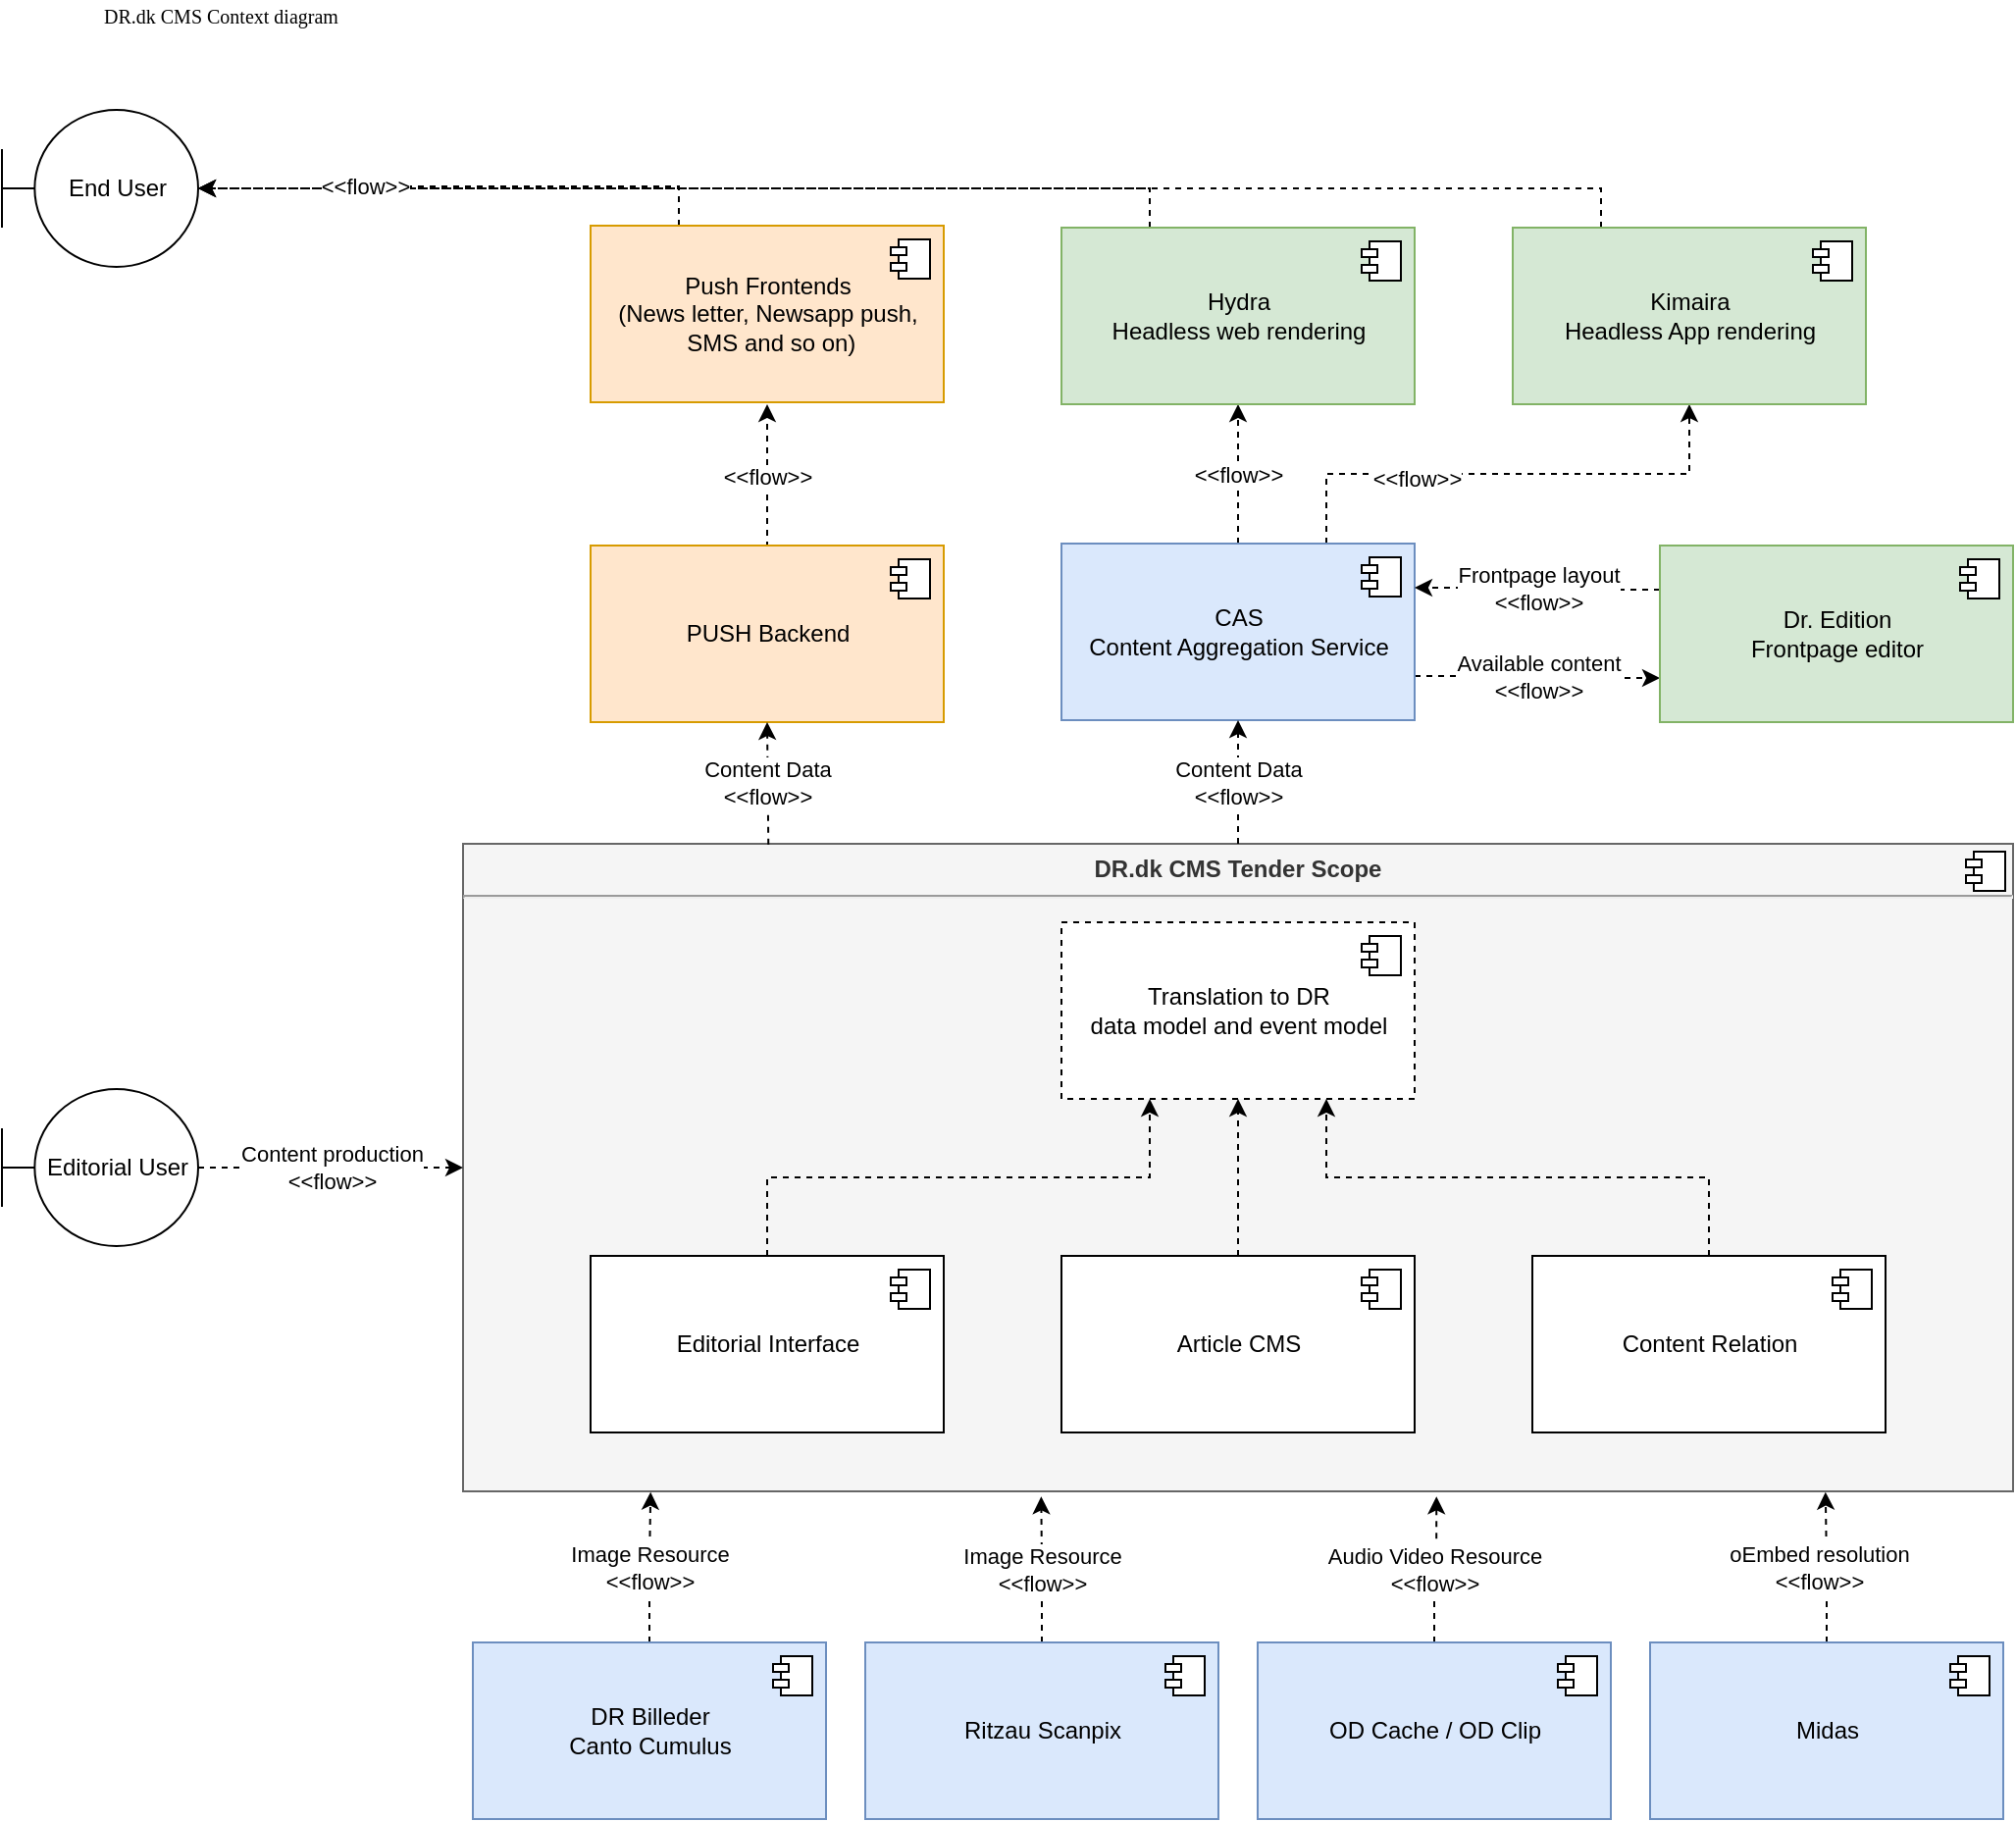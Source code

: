 <mxfile version="17.4.0" type="github">
  <diagram name="Page-1" id="b5b7bab2-c9e2-2cf4-8b2a-24fd1a2a6d21">
    <mxGraphModel dx="1778" dy="921" grid="1" gridSize="10" guides="1" tooltips="1" connect="1" arrows="1" fold="1" page="1" pageScale="1" pageWidth="827" pageHeight="1169" background="none" math="0" shadow="0">
      <root>
        <mxCell id="0" />
        <mxCell id="1" parent="0" />
        <mxCell id="6e0c8c40b5770093-58" style="rounded=0;html=1;dashed=1;labelBackgroundColor=none;startFill=0;endArrow=open;endFill=0;endSize=10;fontFamily=Verdana;fontSize=10;entryX=0.592;entryY=0.2;entryPerimeter=0;edgeStyle=elbowEdgeStyle;" parent="1" target="6e0c8c40b5770093-11" edge="1">
          <mxGeometry relative="1" as="geometry">
            <mxPoint x="527" y="244.5" as="sourcePoint" />
          </mxGeometry>
        </mxCell>
        <mxCell id="4k3_10itk6TQqzx8U7jZ-51" style="edgeStyle=orthogonalEdgeStyle;rounded=0;orthogonalLoop=1;jettySize=auto;html=1;exitX=0.5;exitY=0;exitDx=0;exitDy=0;entryX=0.879;entryY=1.001;entryDx=0;entryDy=0;dashed=1;entryPerimeter=0;" edge="1" parent="1" source="4k3_10itk6TQqzx8U7jZ-14" target="4k3_10itk6TQqzx8U7jZ-1">
          <mxGeometry relative="1" as="geometry" />
        </mxCell>
        <mxCell id="4k3_10itk6TQqzx8U7jZ-57" value="oEmbed resolution&lt;br&gt;&amp;lt;&amp;lt;flow&amp;gt;&amp;gt;" style="edgeLabel;html=1;align=center;verticalAlign=middle;resizable=0;points=[];" vertex="1" connectable="0" parent="4k3_10itk6TQqzx8U7jZ-51">
          <mxGeometry x="0.004" y="3" relative="1" as="geometry">
            <mxPoint x="-1" as="offset" />
          </mxGeometry>
        </mxCell>
        <mxCell id="4k3_10itk6TQqzx8U7jZ-1" value="&lt;p style=&quot;margin: 0px ; margin-top: 6px ; text-align: center&quot;&gt;&lt;b&gt;DR.dk CMS Tender Scope&lt;/b&gt;&lt;/p&gt;&lt;hr&gt;&lt;p style=&quot;margin: 0px ; margin-left: 8px&quot;&gt;&lt;br&gt;&lt;/p&gt;" style="align=left;overflow=fill;html=1;dropTarget=0;fillColor=#f5f5f5;fontColor=#333333;strokeColor=#666666;" vertex="1" parent="1">
          <mxGeometry x="435" y="500" width="790" height="330" as="geometry" />
        </mxCell>
        <mxCell id="4k3_10itk6TQqzx8U7jZ-2" value="" style="shape=component;jettyWidth=8;jettyHeight=4;" vertex="1" parent="4k3_10itk6TQqzx8U7jZ-1">
          <mxGeometry x="1" width="20" height="20" relative="1" as="geometry">
            <mxPoint x="-24" y="4" as="offset" />
          </mxGeometry>
        </mxCell>
        <mxCell id="4k3_10itk6TQqzx8U7jZ-36" style="edgeStyle=orthogonalEdgeStyle;rounded=0;orthogonalLoop=1;jettySize=auto;html=1;exitX=0.5;exitY=0;exitDx=0;exitDy=0;entryX=0.75;entryY=1;entryDx=0;entryDy=0;dashed=1;" edge="1" parent="1" source="4k3_10itk6TQqzx8U7jZ-3" target="4k3_10itk6TQqzx8U7jZ-24">
          <mxGeometry relative="1" as="geometry" />
        </mxCell>
        <mxCell id="4k3_10itk6TQqzx8U7jZ-3" value="Content Relation" style="html=1;dropTarget=0;" vertex="1" parent="1">
          <mxGeometry x="980" y="710" width="180" height="90" as="geometry" />
        </mxCell>
        <mxCell id="4k3_10itk6TQqzx8U7jZ-4" value="" style="shape=module;jettyWidth=8;jettyHeight=4;" vertex="1" parent="4k3_10itk6TQqzx8U7jZ-3">
          <mxGeometry x="1" width="20" height="20" relative="1" as="geometry">
            <mxPoint x="-27" y="7" as="offset" />
          </mxGeometry>
        </mxCell>
        <mxCell id="4k3_10itk6TQqzx8U7jZ-39" value="&amp;lt;&amp;lt;flow&amp;gt;&amp;gt;" style="edgeStyle=orthogonalEdgeStyle;rounded=0;orthogonalLoop=1;jettySize=auto;html=1;exitX=0.5;exitY=0;exitDx=0;exitDy=0;entryX=0.5;entryY=1;entryDx=0;entryDy=0;dashed=1;" edge="1" parent="1" source="4k3_10itk6TQqzx8U7jZ-6" target="4k3_10itk6TQqzx8U7jZ-17">
          <mxGeometry relative="1" as="geometry" />
        </mxCell>
        <mxCell id="4k3_10itk6TQqzx8U7jZ-52" style="edgeStyle=orthogonalEdgeStyle;rounded=0;orthogonalLoop=1;jettySize=auto;html=1;exitX=0.75;exitY=0;exitDx=0;exitDy=0;entryX=0.5;entryY=1;entryDx=0;entryDy=0;dashed=1;" edge="1" parent="1" source="4k3_10itk6TQqzx8U7jZ-6" target="4k3_10itk6TQqzx8U7jZ-30">
          <mxGeometry relative="1" as="geometry" />
        </mxCell>
        <mxCell id="4k3_10itk6TQqzx8U7jZ-53" value="&amp;lt;&amp;lt;flow&amp;gt;&amp;gt;" style="edgeLabel;html=1;align=center;verticalAlign=middle;resizable=0;points=[];" vertex="1" connectable="0" parent="4k3_10itk6TQqzx8U7jZ-52">
          <mxGeometry x="-0.376" y="-2" relative="1" as="geometry">
            <mxPoint x="1" as="offset" />
          </mxGeometry>
        </mxCell>
        <mxCell id="4k3_10itk6TQqzx8U7jZ-62" value="Available content&lt;br&gt;&amp;lt;&amp;lt;flow&amp;gt;&amp;gt;" style="edgeStyle=orthogonalEdgeStyle;rounded=0;orthogonalLoop=1;jettySize=auto;html=1;exitX=1;exitY=0.75;exitDx=0;exitDy=0;entryX=0;entryY=0.75;entryDx=0;entryDy=0;dashed=1;" edge="1" parent="1" source="4k3_10itk6TQqzx8U7jZ-6" target="4k3_10itk6TQqzx8U7jZ-58">
          <mxGeometry relative="1" as="geometry" />
        </mxCell>
        <mxCell id="4k3_10itk6TQqzx8U7jZ-6" value="CAS&lt;br&gt;Content Aggregation Service" style="html=1;dropTarget=0;fillColor=#dae8fc;strokeColor=#6c8ebf;" vertex="1" parent="1">
          <mxGeometry x="740" y="347" width="180" height="90" as="geometry" />
        </mxCell>
        <mxCell id="4k3_10itk6TQqzx8U7jZ-7" value="" style="shape=module;jettyWidth=8;jettyHeight=4;" vertex="1" parent="4k3_10itk6TQqzx8U7jZ-6">
          <mxGeometry x="1" width="20" height="20" relative="1" as="geometry">
            <mxPoint x="-27" y="7" as="offset" />
          </mxGeometry>
        </mxCell>
        <mxCell id="4k3_10itk6TQqzx8U7jZ-54" value="Image Resource&lt;br&gt;&amp;lt;&amp;lt;flow&amp;gt;&amp;gt;" style="edgeStyle=orthogonalEdgeStyle;rounded=0;orthogonalLoop=1;jettySize=auto;html=1;exitX=0.5;exitY=0;exitDx=0;exitDy=0;entryX=0.121;entryY=1.001;entryDx=0;entryDy=0;entryPerimeter=0;dashed=1;" edge="1" parent="1" source="4k3_10itk6TQqzx8U7jZ-8" target="4k3_10itk6TQqzx8U7jZ-1">
          <mxGeometry relative="1" as="geometry" />
        </mxCell>
        <mxCell id="4k3_10itk6TQqzx8U7jZ-8" value="DR Billeder&lt;br&gt;Canto Cumulus" style="html=1;dropTarget=0;fillColor=#dae8fc;strokeColor=#6c8ebf;" vertex="1" parent="1">
          <mxGeometry x="440" y="907" width="180" height="90" as="geometry" />
        </mxCell>
        <mxCell id="4k3_10itk6TQqzx8U7jZ-9" value="" style="shape=module;jettyWidth=8;jettyHeight=4;" vertex="1" parent="4k3_10itk6TQqzx8U7jZ-8">
          <mxGeometry x="1" width="20" height="20" relative="1" as="geometry">
            <mxPoint x="-27" y="7" as="offset" />
          </mxGeometry>
        </mxCell>
        <mxCell id="4k3_10itk6TQqzx8U7jZ-55" value="Image Resource&lt;br&gt;&amp;lt;&amp;lt;flow&amp;gt;&amp;gt;" style="edgeStyle=orthogonalEdgeStyle;rounded=0;orthogonalLoop=1;jettySize=auto;html=1;exitX=0.5;exitY=0;exitDx=0;exitDy=0;entryX=0.373;entryY=1.008;entryDx=0;entryDy=0;entryPerimeter=0;dashed=1;" edge="1" parent="1" source="4k3_10itk6TQqzx8U7jZ-10" target="4k3_10itk6TQqzx8U7jZ-1">
          <mxGeometry relative="1" as="geometry" />
        </mxCell>
        <mxCell id="4k3_10itk6TQqzx8U7jZ-10" value="Ritzau Scanpix" style="html=1;dropTarget=0;fillColor=#dae8fc;strokeColor=#6c8ebf;" vertex="1" parent="1">
          <mxGeometry x="640" y="907" width="180" height="90" as="geometry" />
        </mxCell>
        <mxCell id="4k3_10itk6TQqzx8U7jZ-11" value="" style="shape=module;jettyWidth=8;jettyHeight=4;" vertex="1" parent="4k3_10itk6TQqzx8U7jZ-10">
          <mxGeometry x="1" width="20" height="20" relative="1" as="geometry">
            <mxPoint x="-27" y="7" as="offset" />
          </mxGeometry>
        </mxCell>
        <mxCell id="4k3_10itk6TQqzx8U7jZ-56" value="Audio Video Resource&lt;br&gt;&amp;lt;&amp;lt;flow&amp;gt;&amp;gt;" style="edgeStyle=orthogonalEdgeStyle;rounded=0;orthogonalLoop=1;jettySize=auto;html=1;exitX=0.5;exitY=0;exitDx=0;exitDy=0;entryX=0.628;entryY=1.008;entryDx=0;entryDy=0;entryPerimeter=0;dashed=1;" edge="1" parent="1" source="4k3_10itk6TQqzx8U7jZ-12" target="4k3_10itk6TQqzx8U7jZ-1">
          <mxGeometry relative="1" as="geometry" />
        </mxCell>
        <mxCell id="4k3_10itk6TQqzx8U7jZ-12" value="OD Cache / OD Clip" style="html=1;dropTarget=0;fillColor=#dae8fc;strokeColor=#6c8ebf;" vertex="1" parent="1">
          <mxGeometry x="840" y="907" width="180" height="90" as="geometry" />
        </mxCell>
        <mxCell id="4k3_10itk6TQqzx8U7jZ-13" value="" style="shape=module;jettyWidth=8;jettyHeight=4;" vertex="1" parent="4k3_10itk6TQqzx8U7jZ-12">
          <mxGeometry x="1" width="20" height="20" relative="1" as="geometry">
            <mxPoint x="-27" y="7" as="offset" />
          </mxGeometry>
        </mxCell>
        <mxCell id="4k3_10itk6TQqzx8U7jZ-14" value="Midas" style="html=1;dropTarget=0;fillColor=#dae8fc;strokeColor=#6c8ebf;" vertex="1" parent="1">
          <mxGeometry x="1040" y="907" width="180" height="90" as="geometry" />
        </mxCell>
        <mxCell id="4k3_10itk6TQqzx8U7jZ-15" value="" style="shape=module;jettyWidth=8;jettyHeight=4;" vertex="1" parent="4k3_10itk6TQqzx8U7jZ-14">
          <mxGeometry x="1" width="20" height="20" relative="1" as="geometry">
            <mxPoint x="-27" y="7" as="offset" />
          </mxGeometry>
        </mxCell>
        <mxCell id="4k3_10itk6TQqzx8U7jZ-37" value="Content production&lt;br&gt;&amp;lt;&amp;lt;flow&amp;gt;&amp;gt;" style="edgeStyle=orthogonalEdgeStyle;rounded=0;orthogonalLoop=1;jettySize=auto;html=1;entryX=0;entryY=0.5;entryDx=0;entryDy=0;dashed=1;" edge="1" parent="1" source="4k3_10itk6TQqzx8U7jZ-16" target="4k3_10itk6TQqzx8U7jZ-1">
          <mxGeometry relative="1" as="geometry" />
        </mxCell>
        <mxCell id="4k3_10itk6TQqzx8U7jZ-16" value="Editorial User" style="shape=umlBoundary;whiteSpace=wrap;html=1;" vertex="1" parent="1">
          <mxGeometry x="200" y="625" width="100" height="80" as="geometry" />
        </mxCell>
        <mxCell id="4k3_10itk6TQqzx8U7jZ-44" style="edgeStyle=orthogonalEdgeStyle;rounded=0;orthogonalLoop=1;jettySize=auto;html=1;exitX=0.25;exitY=0;exitDx=0;exitDy=0;dashed=1;" edge="1" parent="1" source="4k3_10itk6TQqzx8U7jZ-17" target="4k3_10itk6TQqzx8U7jZ-19">
          <mxGeometry relative="1" as="geometry" />
        </mxCell>
        <mxCell id="4k3_10itk6TQqzx8U7jZ-17" value="Hydra&lt;br&gt;Headless web rendering" style="html=1;dropTarget=0;fillColor=#d5e8d4;strokeColor=#82b366;" vertex="1" parent="1">
          <mxGeometry x="740" y="186" width="180" height="90" as="geometry" />
        </mxCell>
        <mxCell id="4k3_10itk6TQqzx8U7jZ-18" value="" style="shape=module;jettyWidth=8;jettyHeight=4;" vertex="1" parent="4k3_10itk6TQqzx8U7jZ-17">
          <mxGeometry x="1" width="20" height="20" relative="1" as="geometry">
            <mxPoint x="-27" y="7" as="offset" />
          </mxGeometry>
        </mxCell>
        <mxCell id="4k3_10itk6TQqzx8U7jZ-19" value="End User" style="shape=umlBoundary;whiteSpace=wrap;html=1;" vertex="1" parent="1">
          <mxGeometry x="200" y="126" width="100" height="80" as="geometry" />
        </mxCell>
        <mxCell id="4k3_10itk6TQqzx8U7jZ-35" style="edgeStyle=orthogonalEdgeStyle;rounded=0;orthogonalLoop=1;jettySize=auto;html=1;exitX=0.5;exitY=0;exitDx=0;exitDy=0;entryX=0.5;entryY=1;entryDx=0;entryDy=0;dashed=1;" edge="1" parent="1" source="4k3_10itk6TQqzx8U7jZ-20" target="4k3_10itk6TQqzx8U7jZ-24">
          <mxGeometry relative="1" as="geometry" />
        </mxCell>
        <mxCell id="4k3_10itk6TQqzx8U7jZ-20" value="Article CMS" style="html=1;dropTarget=0;" vertex="1" parent="1">
          <mxGeometry x="740" y="710" width="180" height="90" as="geometry" />
        </mxCell>
        <mxCell id="4k3_10itk6TQqzx8U7jZ-21" value="" style="shape=module;jettyWidth=8;jettyHeight=4;" vertex="1" parent="4k3_10itk6TQqzx8U7jZ-20">
          <mxGeometry x="1" width="20" height="20" relative="1" as="geometry">
            <mxPoint x="-27" y="7" as="offset" />
          </mxGeometry>
        </mxCell>
        <mxCell id="4k3_10itk6TQqzx8U7jZ-34" style="edgeStyle=orthogonalEdgeStyle;rounded=0;orthogonalLoop=1;jettySize=auto;html=1;exitX=0.5;exitY=0;exitDx=0;exitDy=0;entryX=0.25;entryY=1;entryDx=0;entryDy=0;dashed=1;" edge="1" parent="1" source="4k3_10itk6TQqzx8U7jZ-22" target="4k3_10itk6TQqzx8U7jZ-24">
          <mxGeometry relative="1" as="geometry" />
        </mxCell>
        <mxCell id="4k3_10itk6TQqzx8U7jZ-22" value="Editorial Interface" style="html=1;dropTarget=0;" vertex="1" parent="1">
          <mxGeometry x="500" y="710" width="180" height="90" as="geometry" />
        </mxCell>
        <mxCell id="4k3_10itk6TQqzx8U7jZ-23" value="" style="shape=module;jettyWidth=8;jettyHeight=4;" vertex="1" parent="4k3_10itk6TQqzx8U7jZ-22">
          <mxGeometry x="1" width="20" height="20" relative="1" as="geometry">
            <mxPoint x="-27" y="7" as="offset" />
          </mxGeometry>
        </mxCell>
        <mxCell id="4k3_10itk6TQqzx8U7jZ-24" value="Translation to DR &lt;br&gt;data model and event model" style="html=1;dropTarget=0;dashed=1;" vertex="1" parent="1">
          <mxGeometry x="740" y="540" width="180" height="90" as="geometry" />
        </mxCell>
        <mxCell id="4k3_10itk6TQqzx8U7jZ-25" value="" style="shape=module;jettyWidth=8;jettyHeight=4;" vertex="1" parent="4k3_10itk6TQqzx8U7jZ-24">
          <mxGeometry x="1" width="20" height="20" relative="1" as="geometry">
            <mxPoint x="-27" y="7" as="offset" />
          </mxGeometry>
        </mxCell>
        <mxCell id="4k3_10itk6TQqzx8U7jZ-26" value="Content Data&lt;br&gt;&amp;lt;&amp;lt;flow&amp;gt;&amp;gt;" style="endArrow=classic;html=1;rounded=0;exitX=0.5;exitY=0;exitDx=0;exitDy=0;entryX=0.5;entryY=1;entryDx=0;entryDy=0;dashed=1;" edge="1" parent="1" source="4k3_10itk6TQqzx8U7jZ-1" target="4k3_10itk6TQqzx8U7jZ-6">
          <mxGeometry width="50" height="50" relative="1" as="geometry">
            <mxPoint x="910" y="630" as="sourcePoint" />
            <mxPoint x="960" y="580" as="targetPoint" />
          </mxGeometry>
        </mxCell>
        <mxCell id="4k3_10itk6TQqzx8U7jZ-38" value="&amp;lt;&amp;lt;flow&amp;gt;&amp;gt;" style="edgeStyle=orthogonalEdgeStyle;rounded=0;orthogonalLoop=1;jettySize=auto;html=1;exitX=0.5;exitY=0;exitDx=0;exitDy=0;entryX=0.5;entryY=1;entryDx=0;entryDy=0;dashed=1;" edge="1" parent="1">
          <mxGeometry relative="1" as="geometry">
            <mxPoint x="590" y="349" as="sourcePoint" />
            <mxPoint x="590" y="276" as="targetPoint" />
          </mxGeometry>
        </mxCell>
        <mxCell id="4k3_10itk6TQqzx8U7jZ-27" value="PUSH Backend" style="html=1;dropTarget=0;fillColor=#ffe6cc;strokeColor=#d79b00;" vertex="1" parent="1">
          <mxGeometry x="500" y="348" width="180" height="90" as="geometry" />
        </mxCell>
        <mxCell id="4k3_10itk6TQqzx8U7jZ-28" value="" style="shape=module;jettyWidth=8;jettyHeight=4;" vertex="1" parent="4k3_10itk6TQqzx8U7jZ-27">
          <mxGeometry x="1" width="20" height="20" relative="1" as="geometry">
            <mxPoint x="-27" y="7" as="offset" />
          </mxGeometry>
        </mxCell>
        <mxCell id="4k3_10itk6TQqzx8U7jZ-29" value="Content Data&lt;br&gt;&amp;lt;&amp;lt;flow&amp;gt;&amp;gt;" style="endArrow=classic;html=1;rounded=0;exitX=0.197;exitY=0.001;exitDx=0;exitDy=0;entryX=0.5;entryY=1;entryDx=0;entryDy=0;dashed=1;exitPerimeter=0;" edge="1" parent="1" source="4k3_10itk6TQqzx8U7jZ-1" target="4k3_10itk6TQqzx8U7jZ-27">
          <mxGeometry width="50" height="50" relative="1" as="geometry">
            <mxPoint x="840" y="510.0" as="sourcePoint" />
            <mxPoint x="840" y="430.0" as="targetPoint" />
          </mxGeometry>
        </mxCell>
        <mxCell id="4k3_10itk6TQqzx8U7jZ-45" style="edgeStyle=orthogonalEdgeStyle;rounded=0;orthogonalLoop=1;jettySize=auto;html=1;exitX=0.25;exitY=0;exitDx=0;exitDy=0;dashed=1;" edge="1" parent="1" source="4k3_10itk6TQqzx8U7jZ-30" target="4k3_10itk6TQqzx8U7jZ-19">
          <mxGeometry relative="1" as="geometry" />
        </mxCell>
        <mxCell id="4k3_10itk6TQqzx8U7jZ-30" value="Kimaira&lt;br&gt;Headless App rendering" style="html=1;dropTarget=0;fillColor=#d5e8d4;strokeColor=#82b366;" vertex="1" parent="1">
          <mxGeometry x="970" y="186" width="180" height="90" as="geometry" />
        </mxCell>
        <mxCell id="4k3_10itk6TQqzx8U7jZ-31" value="" style="shape=module;jettyWidth=8;jettyHeight=4;" vertex="1" parent="4k3_10itk6TQqzx8U7jZ-30">
          <mxGeometry x="1" width="20" height="20" relative="1" as="geometry">
            <mxPoint x="-27" y="7" as="offset" />
          </mxGeometry>
        </mxCell>
        <mxCell id="4k3_10itk6TQqzx8U7jZ-48" style="edgeStyle=orthogonalEdgeStyle;rounded=0;orthogonalLoop=1;jettySize=auto;html=1;exitX=0.25;exitY=0;exitDx=0;exitDy=0;dashed=1;" edge="1" parent="1" source="4k3_10itk6TQqzx8U7jZ-32" target="4k3_10itk6TQqzx8U7jZ-19">
          <mxGeometry relative="1" as="geometry" />
        </mxCell>
        <mxCell id="4k3_10itk6TQqzx8U7jZ-61" value="&amp;lt;&amp;lt;flow&amp;gt;&amp;gt;" style="edgeLabel;html=1;align=center;verticalAlign=middle;resizable=0;points=[];" vertex="1" connectable="0" parent="4k3_10itk6TQqzx8U7jZ-48">
          <mxGeometry x="0.365" y="-1" relative="1" as="geometry">
            <mxPoint as="offset" />
          </mxGeometry>
        </mxCell>
        <mxCell id="4k3_10itk6TQqzx8U7jZ-32" value="Push Frontends&lt;br&gt;(News letter, Newsapp push,&lt;br&gt;&amp;nbsp;SMS and so on)" style="html=1;dropTarget=0;fillColor=#ffe6cc;strokeColor=#d79b00;" vertex="1" parent="1">
          <mxGeometry x="500" y="185" width="180" height="90" as="geometry" />
        </mxCell>
        <mxCell id="4k3_10itk6TQqzx8U7jZ-33" value="" style="shape=module;jettyWidth=8;jettyHeight=4;" vertex="1" parent="4k3_10itk6TQqzx8U7jZ-32">
          <mxGeometry x="1" width="20" height="20" relative="1" as="geometry">
            <mxPoint x="-27" y="7" as="offset" />
          </mxGeometry>
        </mxCell>
        <mxCell id="6e0c8c40b5770093-73" value="DR.dk CMS Context diagram" style="text;html=1;align=left;verticalAlign=top;spacingTop=-4;fontSize=10;fontFamily=Verdana" parent="1" vertex="1">
          <mxGeometry x="250" y="70" width="130" height="20" as="geometry" />
        </mxCell>
        <mxCell id="4k3_10itk6TQqzx8U7jZ-60" value="Frontpage layout&lt;br&gt;&amp;lt;&amp;lt;flow&amp;gt;&amp;gt;" style="edgeStyle=orthogonalEdgeStyle;rounded=0;orthogonalLoop=1;jettySize=auto;html=1;exitX=0;exitY=0.25;exitDx=0;exitDy=0;entryX=1;entryY=0.25;entryDx=0;entryDy=0;dashed=1;" edge="1" parent="1" source="4k3_10itk6TQqzx8U7jZ-58" target="4k3_10itk6TQqzx8U7jZ-6">
          <mxGeometry relative="1" as="geometry" />
        </mxCell>
        <mxCell id="4k3_10itk6TQqzx8U7jZ-58" value="Dr. Edition&lt;br&gt;Frontpage editor" style="html=1;dropTarget=0;fillColor=#d5e8d4;strokeColor=#82b366;" vertex="1" parent="1">
          <mxGeometry x="1045" y="348" width="180" height="90" as="geometry" />
        </mxCell>
        <mxCell id="4k3_10itk6TQqzx8U7jZ-59" value="" style="shape=module;jettyWidth=8;jettyHeight=4;" vertex="1" parent="4k3_10itk6TQqzx8U7jZ-58">
          <mxGeometry x="1" width="20" height="20" relative="1" as="geometry">
            <mxPoint x="-27" y="7" as="offset" />
          </mxGeometry>
        </mxCell>
      </root>
    </mxGraphModel>
  </diagram>
</mxfile>
